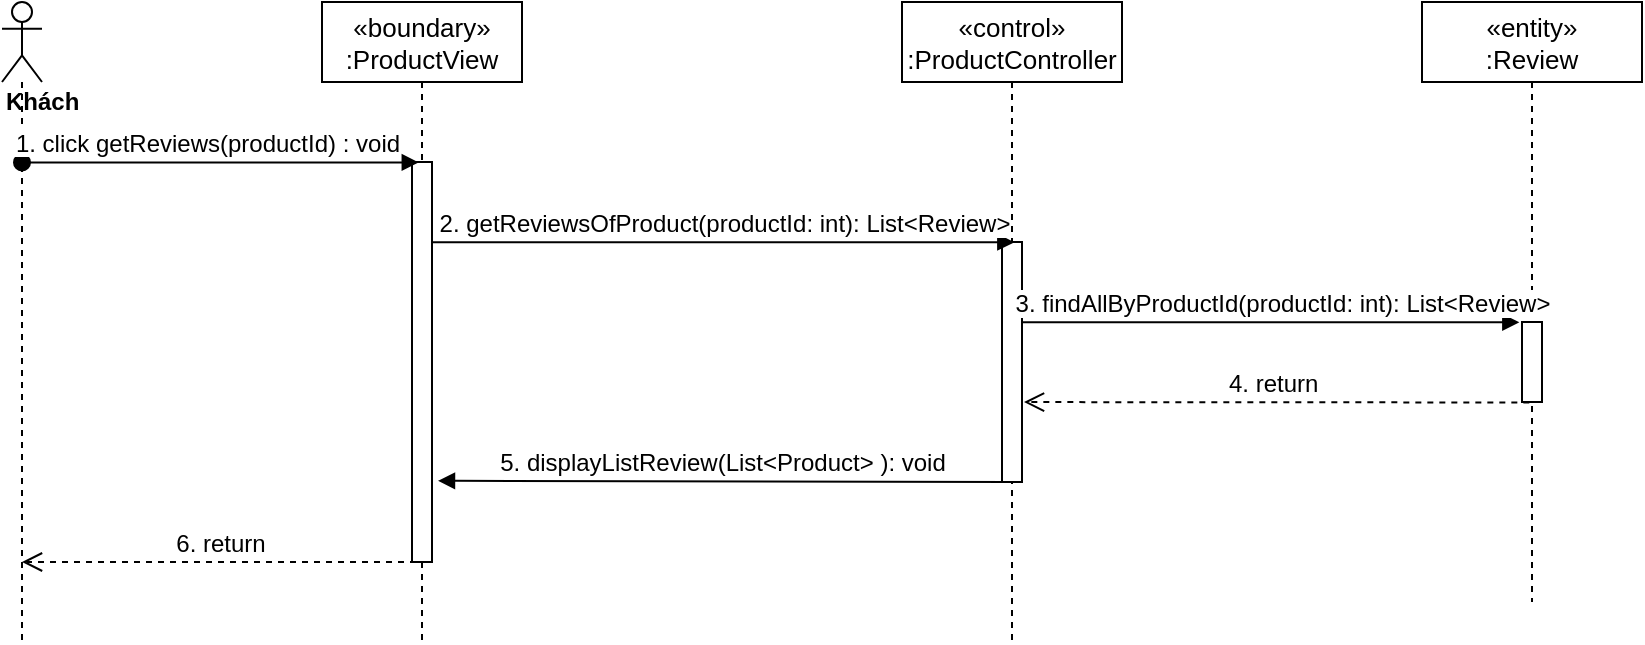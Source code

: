 <mxfile version="14.7.10" type="device"><diagram id="kgpKYQtTHZ0yAKxKKP6v" name="Page-1"><mxGraphModel dx="1038" dy="521" grid="1" gridSize="10" guides="1" tooltips="1" connect="1" arrows="1" fold="1" page="1" pageScale="1" pageWidth="850" pageHeight="1100" math="0" shadow="0"><root><mxCell id="0"/><mxCell id="1" parent="0"/><mxCell id="Ly-g7zfynSftRaa983kj-1" value="«boundary»&#10;:ProductView" style="shape=umlLifeline;perimeter=lifelinePerimeter;container=1;collapsible=0;recursiveResize=0;rounded=0;shadow=0;strokeWidth=1;fontSize=13;" parent="1" vertex="1"><mxGeometry x="260" y="80" width="100" height="320" as="geometry"/></mxCell><mxCell id="Ly-g7zfynSftRaa983kj-2" value="" style="points=[];perimeter=orthogonalPerimeter;rounded=0;shadow=0;strokeWidth=1;" parent="Ly-g7zfynSftRaa983kj-1" vertex="1"><mxGeometry x="45" y="80" width="10" height="200" as="geometry"/></mxCell><mxCell id="Ly-g7zfynSftRaa983kj-4" value="«control»&#10;:ProductController" style="shape=umlLifeline;perimeter=lifelinePerimeter;container=1;collapsible=0;recursiveResize=0;rounded=0;shadow=0;strokeWidth=1;fontSize=13;" parent="1" vertex="1"><mxGeometry x="550" y="80" width="110" height="320" as="geometry"/></mxCell><mxCell id="Ly-g7zfynSftRaa983kj-5" value="" style="points=[];perimeter=orthogonalPerimeter;rounded=0;shadow=0;strokeWidth=1;" parent="Ly-g7zfynSftRaa983kj-4" vertex="1"><mxGeometry x="50" y="120" width="10" height="120" as="geometry"/></mxCell><mxCell id="Ly-g7zfynSftRaa983kj-6" value="&lt;div&gt;&lt;b&gt;Khách&lt;/b&gt;&lt;/div&gt;" style="shape=umlLifeline;participant=umlActor;perimeter=lifelinePerimeter;whiteSpace=wrap;html=1;container=1;collapsible=0;recursiveResize=0;verticalAlign=top;spacingTop=36;outlineConnect=0;align=left;" parent="1" vertex="1"><mxGeometry x="100" y="80" width="20" height="320" as="geometry"/></mxCell><mxCell id="Ly-g7zfynSftRaa983kj-7" value="1. click getReviews(productId) : void" style="verticalAlign=bottom;startArrow=oval;endArrow=block;startSize=8;shadow=0;strokeWidth=1;entryX=0.34;entryY=0.001;entryDx=0;entryDy=0;entryPerimeter=0;fontSize=12;" parent="1" source="Ly-g7zfynSftRaa983kj-6" target="Ly-g7zfynSftRaa983kj-2" edge="1"><mxGeometry x="-0.06" relative="1" as="geometry"><mxPoint x="100" y="170" as="sourcePoint"/><mxPoint as="offset"/></mxGeometry></mxCell><mxCell id="Ly-g7zfynSftRaa983kj-10" value="&lt;font style=&quot;font-size: 12px&quot;&gt;2. getReviewsOfProduct(productId: int): List&amp;lt;Review&amp;gt;&lt;/font&gt;" style="html=1;verticalAlign=bottom;endArrow=block;entryX=0.617;entryY=0.001;entryDx=0;entryDy=0;entryPerimeter=0;" parent="1" source="Ly-g7zfynSftRaa983kj-2" target="Ly-g7zfynSftRaa983kj-5" edge="1"><mxGeometry width="80" relative="1" as="geometry"><mxPoint x="320" y="248" as="sourcePoint"/><mxPoint x="500" y="210" as="targetPoint"/></mxGeometry></mxCell><mxCell id="Ly-g7zfynSftRaa983kj-12" value="«entity»&#10;:Review" style="shape=umlLifeline;perimeter=lifelinePerimeter;container=1;collapsible=0;recursiveResize=0;rounded=0;shadow=0;strokeWidth=1;fontSize=13;" parent="1" vertex="1"><mxGeometry x="810" y="80" width="110" height="300" as="geometry"/></mxCell><mxCell id="Ly-g7zfynSftRaa983kj-13" value="" style="points=[];perimeter=orthogonalPerimeter;rounded=0;shadow=0;strokeWidth=1;" parent="Ly-g7zfynSftRaa983kj-12" vertex="1"><mxGeometry x="50" y="160" width="10" height="40" as="geometry"/></mxCell><mxCell id="Ly-g7zfynSftRaa983kj-14" value="&lt;font style=&quot;font-size: 12px&quot;&gt;3. findAllByProductId(productId: int): List&amp;lt;Review&amp;gt;&lt;/font&gt;" style="html=1;verticalAlign=bottom;endArrow=block;entryX=-0.133;entryY=0.004;entryDx=0;entryDy=0;entryPerimeter=0;" parent="1" source="Ly-g7zfynSftRaa983kj-5" target="Ly-g7zfynSftRaa983kj-13" edge="1"><mxGeometry x="0.041" width="80" relative="1" as="geometry"><mxPoint x="895" y="255.12" as="sourcePoint"/><mxPoint x="1000" y="190" as="targetPoint"/><mxPoint as="offset"/></mxGeometry></mxCell><mxCell id="Ly-g7zfynSftRaa983kj-15" value="&lt;font style=&quot;font-size: 12px&quot;&gt;4. return&amp;nbsp;&lt;/font&gt;" style="html=1;verticalAlign=bottom;endArrow=open;dashed=1;endSize=8;exitX=0.367;exitY=1.006;exitDx=0;exitDy=0;exitPerimeter=0;entryX=1.1;entryY=0.667;entryDx=0;entryDy=0;entryPerimeter=0;" parent="1" source="Ly-g7zfynSftRaa983kj-13" target="Ly-g7zfynSftRaa983kj-5" edge="1"><mxGeometry relative="1" as="geometry"><mxPoint x="1000" y="360" as="sourcePoint"/><mxPoint x="894" y="285.04" as="targetPoint"/></mxGeometry></mxCell><mxCell id="Ly-g7zfynSftRaa983kj-17" value="5. displayListReview(List&lt;Product&gt; ): void" style="verticalAlign=bottom;endArrow=block;shadow=0;strokeWidth=1;exitX=0.3;exitY=1;exitDx=0;exitDy=0;exitPerimeter=0;entryX=1.3;entryY=0.797;entryDx=0;entryDy=0;entryPerimeter=0;fontSize=12;" parent="1" source="Ly-g7zfynSftRaa983kj-5" target="Ly-g7zfynSftRaa983kj-2" edge="1"><mxGeometry relative="1" as="geometry"><mxPoint x="590" y="292" as="sourcePoint"/><mxPoint x="320" y="320" as="targetPoint"/></mxGeometry></mxCell><mxCell id="6CDiKVuezSByssZ_yxAu-1" value="&lt;font style=&quot;font-size: 12px&quot;&gt;6. return&lt;/font&gt;" style="html=1;verticalAlign=bottom;endArrow=open;dashed=1;endSize=8;exitX=0.2;exitY=1;exitDx=0;exitDy=0;exitPerimeter=0;" parent="1" source="Ly-g7zfynSftRaa983kj-2" target="Ly-g7zfynSftRaa983kj-6" edge="1"><mxGeometry relative="1" as="geometry"><mxPoint x="600" y="220" as="sourcePoint"/><mxPoint x="520" y="220" as="targetPoint"/></mxGeometry></mxCell></root></mxGraphModel></diagram></mxfile>